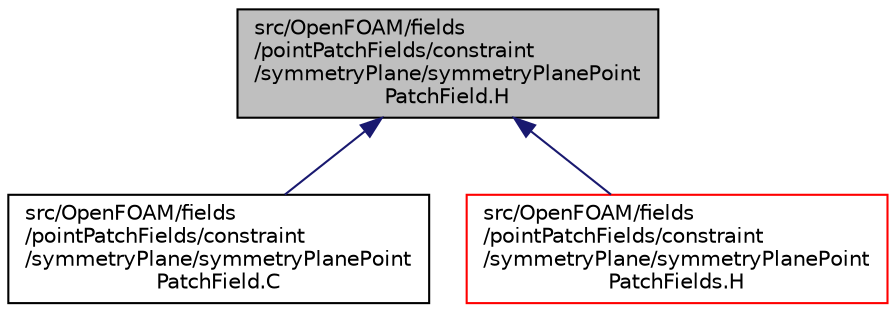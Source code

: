 digraph "src/OpenFOAM/fields/pointPatchFields/constraint/symmetryPlane/symmetryPlanePointPatchField.H"
{
  bgcolor="transparent";
  edge [fontname="Helvetica",fontsize="10",labelfontname="Helvetica",labelfontsize="10"];
  node [fontname="Helvetica",fontsize="10",shape=record];
  Node1 [label="src/OpenFOAM/fields\l/pointPatchFields/constraint\l/symmetryPlane/symmetryPlanePoint\lPatchField.H",height=0.2,width=0.4,color="black", fillcolor="grey75", style="filled", fontcolor="black"];
  Node1 -> Node2 [dir="back",color="midnightblue",fontsize="10",style="solid",fontname="Helvetica"];
  Node2 [label="src/OpenFOAM/fields\l/pointPatchFields/constraint\l/symmetryPlane/symmetryPlanePoint\lPatchField.C",height=0.2,width=0.4,color="black",URL="$a08100.html"];
  Node1 -> Node3 [dir="back",color="midnightblue",fontsize="10",style="solid",fontname="Helvetica"];
  Node3 [label="src/OpenFOAM/fields\l/pointPatchFields/constraint\l/symmetryPlane/symmetryPlanePoint\lPatchFields.H",height=0.2,width=0.4,color="red",URL="$a08103.html"];
}
